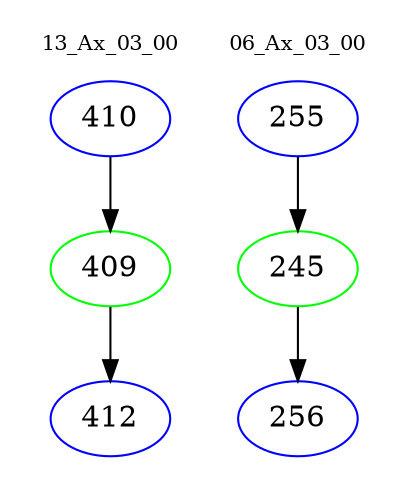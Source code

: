 digraph{
subgraph cluster_0 {
color = white
label = "13_Ax_03_00";
fontsize=10;
T0_410 [label="410", color="blue"]
T0_410 -> T0_409 [color="black"]
T0_409 [label="409", color="green"]
T0_409 -> T0_412 [color="black"]
T0_412 [label="412", color="blue"]
}
subgraph cluster_1 {
color = white
label = "06_Ax_03_00";
fontsize=10;
T1_255 [label="255", color="blue"]
T1_255 -> T1_245 [color="black"]
T1_245 [label="245", color="green"]
T1_245 -> T1_256 [color="black"]
T1_256 [label="256", color="blue"]
}
}
